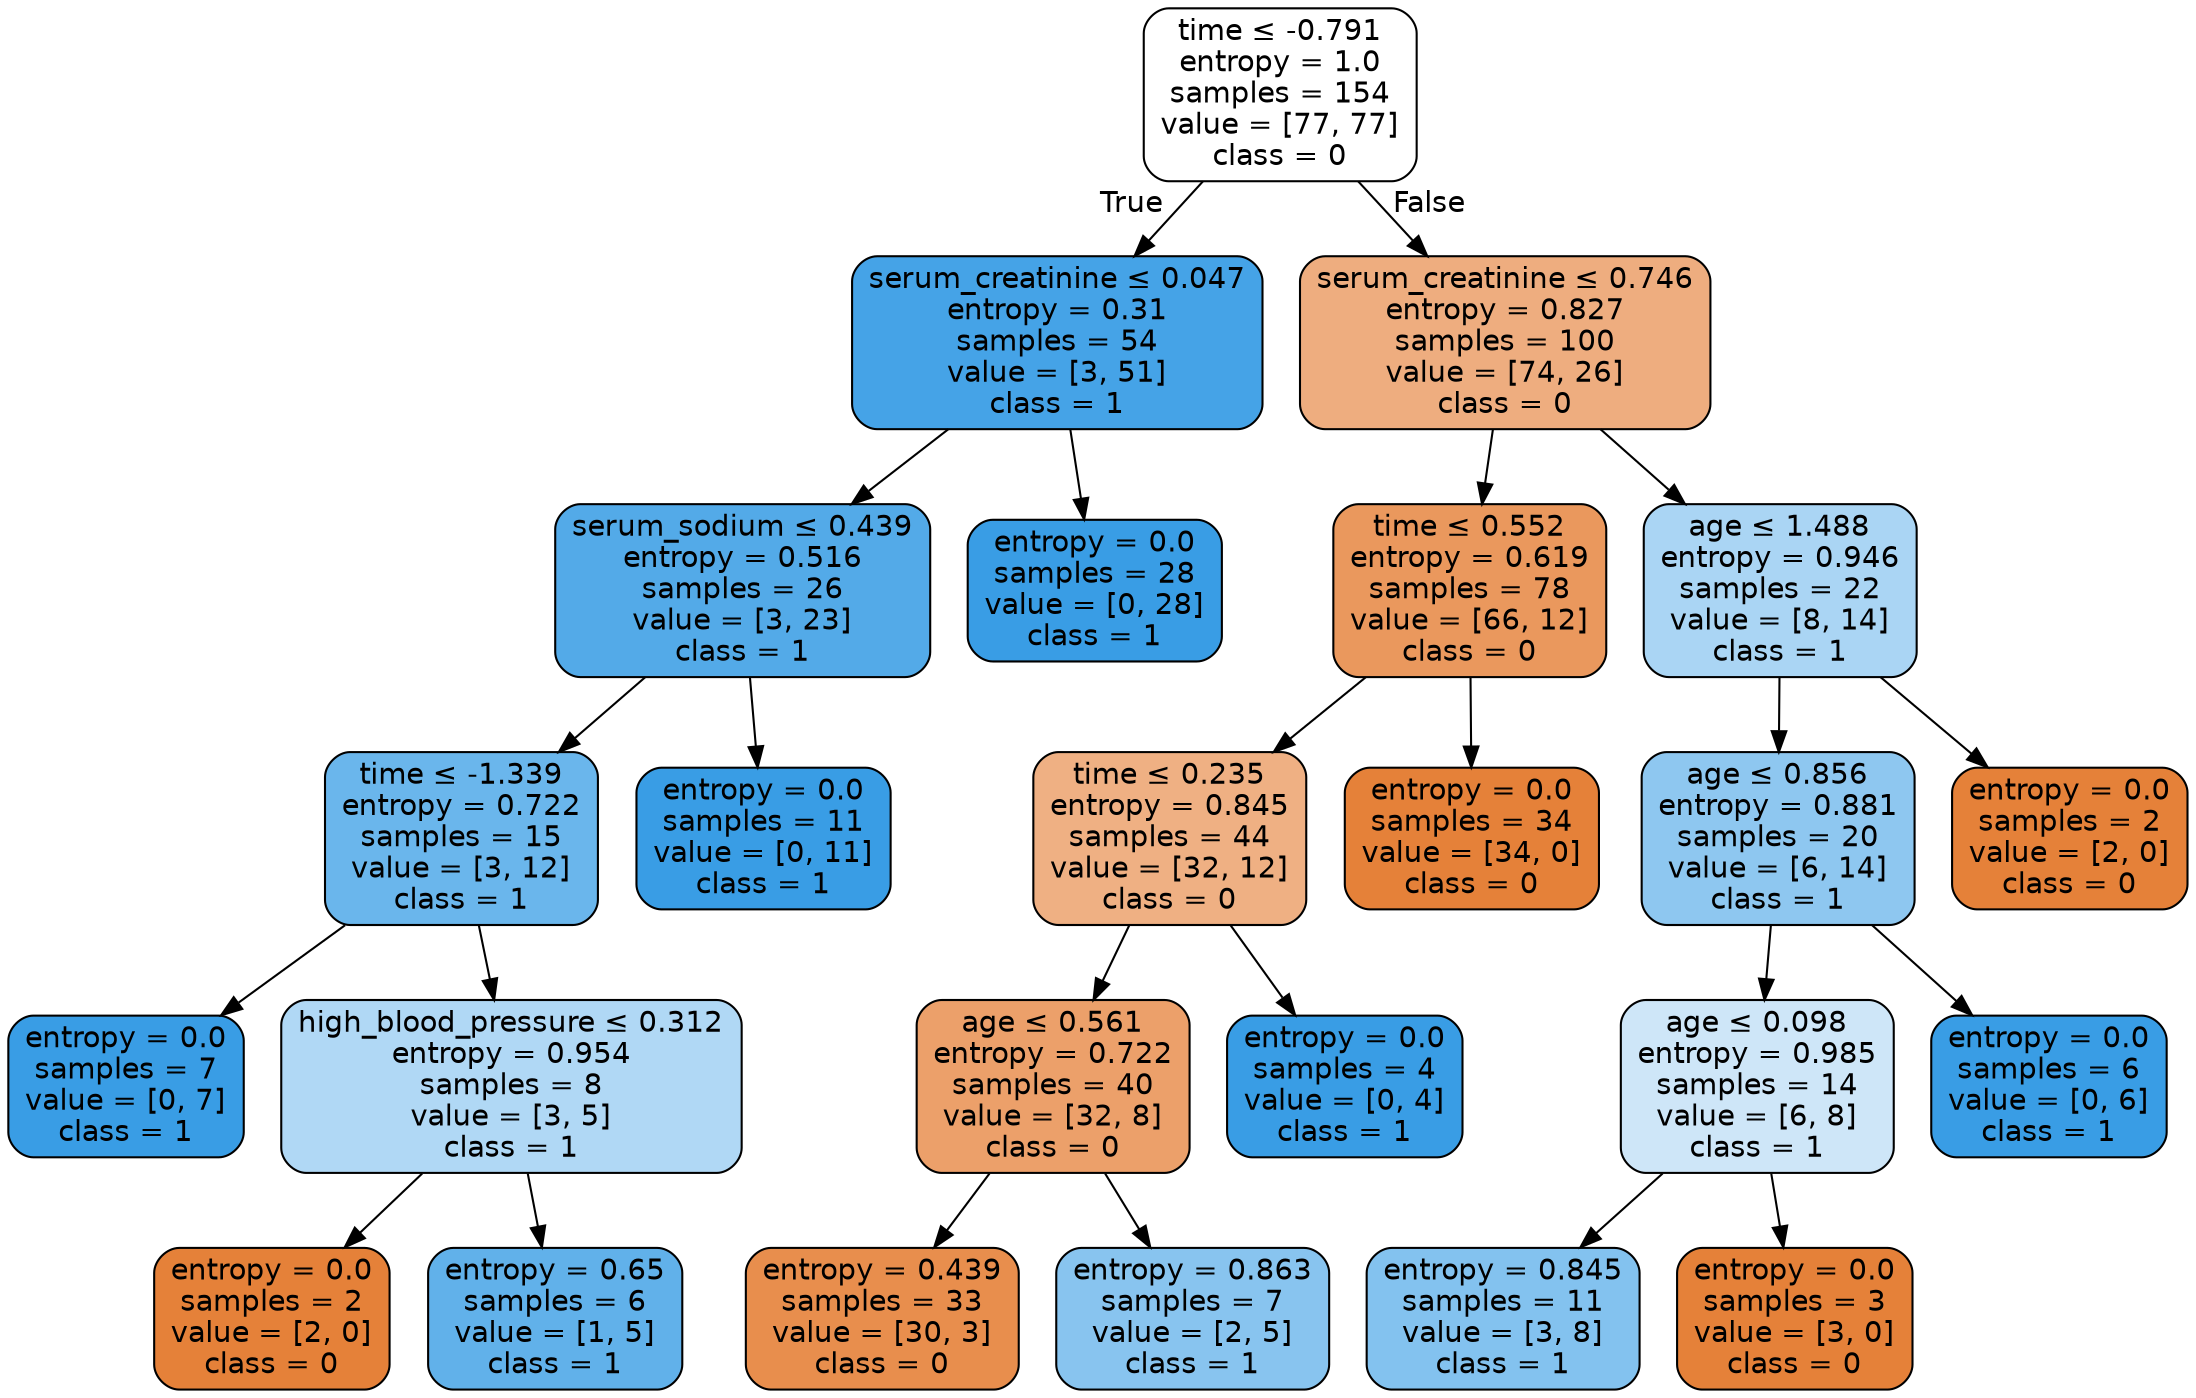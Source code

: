 digraph Tree {
node [shape=box, style="filled, rounded", color="black", fontname=helvetica] ;
edge [fontname=helvetica] ;
0 [label=<time &le; -0.791<br/>entropy = 1.0<br/>samples = 154<br/>value = [77, 77]<br/>class = 0>, fillcolor="#ffffff"] ;
1 [label=<serum_creatinine &le; 0.047<br/>entropy = 0.31<br/>samples = 54<br/>value = [3, 51]<br/>class = 1>, fillcolor="#45a3e7"] ;
0 -> 1 [labeldistance=2.5, labelangle=45, headlabel="True"] ;
2 [label=<serum_sodium &le; 0.439<br/>entropy = 0.516<br/>samples = 26<br/>value = [3, 23]<br/>class = 1>, fillcolor="#53aae8"] ;
1 -> 2 ;
3 [label=<time &le; -1.339<br/>entropy = 0.722<br/>samples = 15<br/>value = [3, 12]<br/>class = 1>, fillcolor="#6ab6ec"] ;
2 -> 3 ;
4 [label=<entropy = 0.0<br/>samples = 7<br/>value = [0, 7]<br/>class = 1>, fillcolor="#399de5"] ;
3 -> 4 ;
5 [label=<high_blood_pressure &le; 0.312<br/>entropy = 0.954<br/>samples = 8<br/>value = [3, 5]<br/>class = 1>, fillcolor="#b0d8f5"] ;
3 -> 5 ;
6 [label=<entropy = 0.0<br/>samples = 2<br/>value = [2, 0]<br/>class = 0>, fillcolor="#e58139"] ;
5 -> 6 ;
7 [label=<entropy = 0.65<br/>samples = 6<br/>value = [1, 5]<br/>class = 1>, fillcolor="#61b1ea"] ;
5 -> 7 ;
8 [label=<entropy = 0.0<br/>samples = 11<br/>value = [0, 11]<br/>class = 1>, fillcolor="#399de5"] ;
2 -> 8 ;
9 [label=<entropy = 0.0<br/>samples = 28<br/>value = [0, 28]<br/>class = 1>, fillcolor="#399de5"] ;
1 -> 9 ;
10 [label=<serum_creatinine &le; 0.746<br/>entropy = 0.827<br/>samples = 100<br/>value = [74, 26]<br/>class = 0>, fillcolor="#eead7f"] ;
0 -> 10 [labeldistance=2.5, labelangle=-45, headlabel="False"] ;
11 [label=<time &le; 0.552<br/>entropy = 0.619<br/>samples = 78<br/>value = [66, 12]<br/>class = 0>, fillcolor="#ea985d"] ;
10 -> 11 ;
12 [label=<time &le; 0.235<br/>entropy = 0.845<br/>samples = 44<br/>value = [32, 12]<br/>class = 0>, fillcolor="#efb083"] ;
11 -> 12 ;
13 [label=<age &le; 0.561<br/>entropy = 0.722<br/>samples = 40<br/>value = [32, 8]<br/>class = 0>, fillcolor="#eca06a"] ;
12 -> 13 ;
14 [label=<entropy = 0.439<br/>samples = 33<br/>value = [30, 3]<br/>class = 0>, fillcolor="#e88e4d"] ;
13 -> 14 ;
15 [label=<entropy = 0.863<br/>samples = 7<br/>value = [2, 5]<br/>class = 1>, fillcolor="#88c4ef"] ;
13 -> 15 ;
16 [label=<entropy = 0.0<br/>samples = 4<br/>value = [0, 4]<br/>class = 1>, fillcolor="#399de5"] ;
12 -> 16 ;
17 [label=<entropy = 0.0<br/>samples = 34<br/>value = [34, 0]<br/>class = 0>, fillcolor="#e58139"] ;
11 -> 17 ;
18 [label=<age &le; 1.488<br/>entropy = 0.946<br/>samples = 22<br/>value = [8, 14]<br/>class = 1>, fillcolor="#aad5f4"] ;
10 -> 18 ;
19 [label=<age &le; 0.856<br/>entropy = 0.881<br/>samples = 20<br/>value = [6, 14]<br/>class = 1>, fillcolor="#8ec7f0"] ;
18 -> 19 ;
20 [label=<age &le; 0.098<br/>entropy = 0.985<br/>samples = 14<br/>value = [6, 8]<br/>class = 1>, fillcolor="#cee6f8"] ;
19 -> 20 ;
21 [label=<entropy = 0.845<br/>samples = 11<br/>value = [3, 8]<br/>class = 1>, fillcolor="#83c2ef"] ;
20 -> 21 ;
22 [label=<entropy = 0.0<br/>samples = 3<br/>value = [3, 0]<br/>class = 0>, fillcolor="#e58139"] ;
20 -> 22 ;
23 [label=<entropy = 0.0<br/>samples = 6<br/>value = [0, 6]<br/>class = 1>, fillcolor="#399de5"] ;
19 -> 23 ;
24 [label=<entropy = 0.0<br/>samples = 2<br/>value = [2, 0]<br/>class = 0>, fillcolor="#e58139"] ;
18 -> 24 ;
}